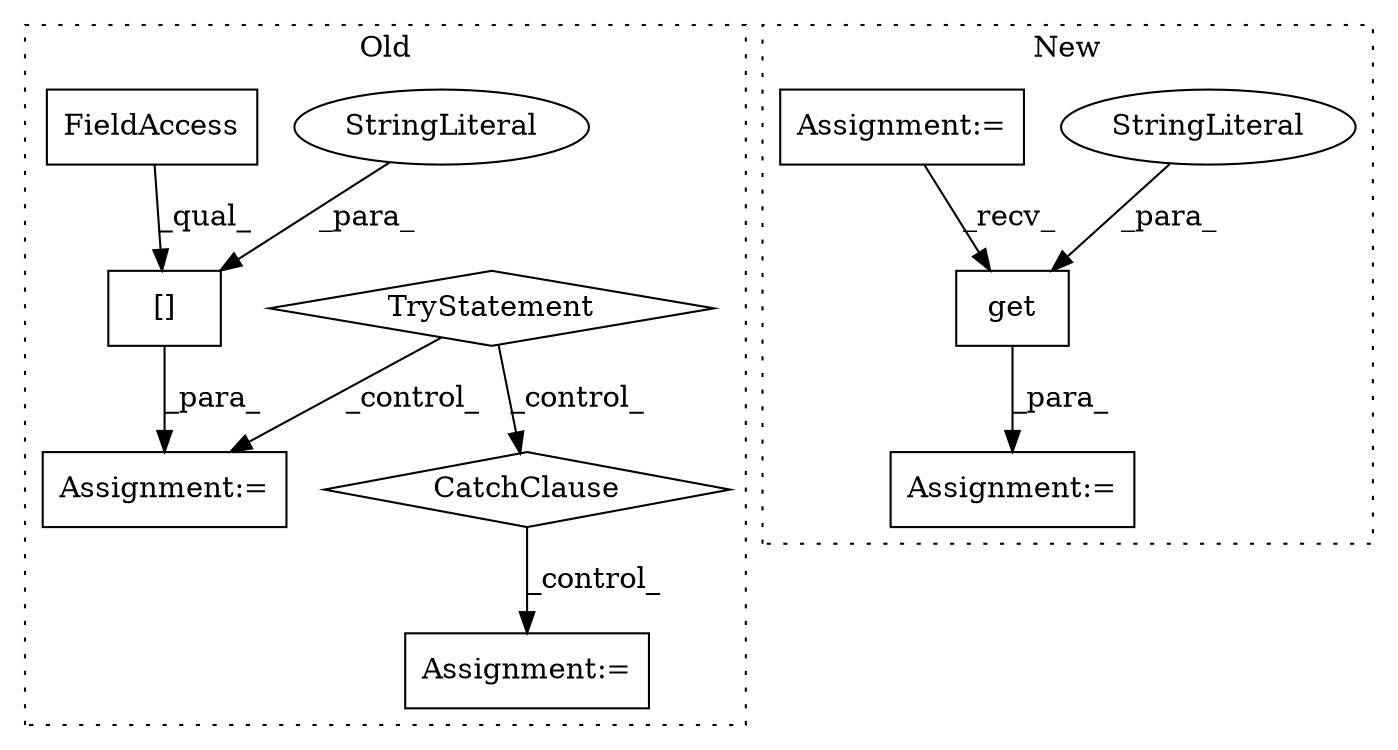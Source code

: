 digraph G {
subgraph cluster0 {
1 [label="TryStatement" a="54" s="1039" l="4" shape="diamond"];
3 [label="CatchClause" a="12" s="1095,1128" l="13,2" shape="diamond"];
5 [label="Assignment:=" a="7" s="1063" l="1" shape="box"];
7 [label="Assignment:=" a="7" s="1150" l="1" shape="box"];
9 [label="[]" a="2" s="1064,1083" l="7,1" shape="box"];
10 [label="StringLiteral" a="45" s="1071" l="12" shape="ellipse"];
11 [label="FieldAccess" a="22" s="1064" l="6" shape="box"];
label = "Old";
style="dotted";
}
subgraph cluster1 {
2 [label="get" a="32" s="1096,1118" l="4,1" shape="box"];
4 [label="Assignment:=" a="7" s="1088" l="1" shape="box"];
6 [label="StringLiteral" a="45" s="1100" l="12" shape="ellipse"];
8 [label="Assignment:=" a="7" s="632" l="6" shape="box"];
label = "New";
style="dotted";
}
1 -> 3 [label="_control_"];
1 -> 5 [label="_control_"];
2 -> 4 [label="_para_"];
3 -> 7 [label="_control_"];
6 -> 2 [label="_para_"];
8 -> 2 [label="_recv_"];
9 -> 5 [label="_para_"];
10 -> 9 [label="_para_"];
11 -> 9 [label="_qual_"];
}